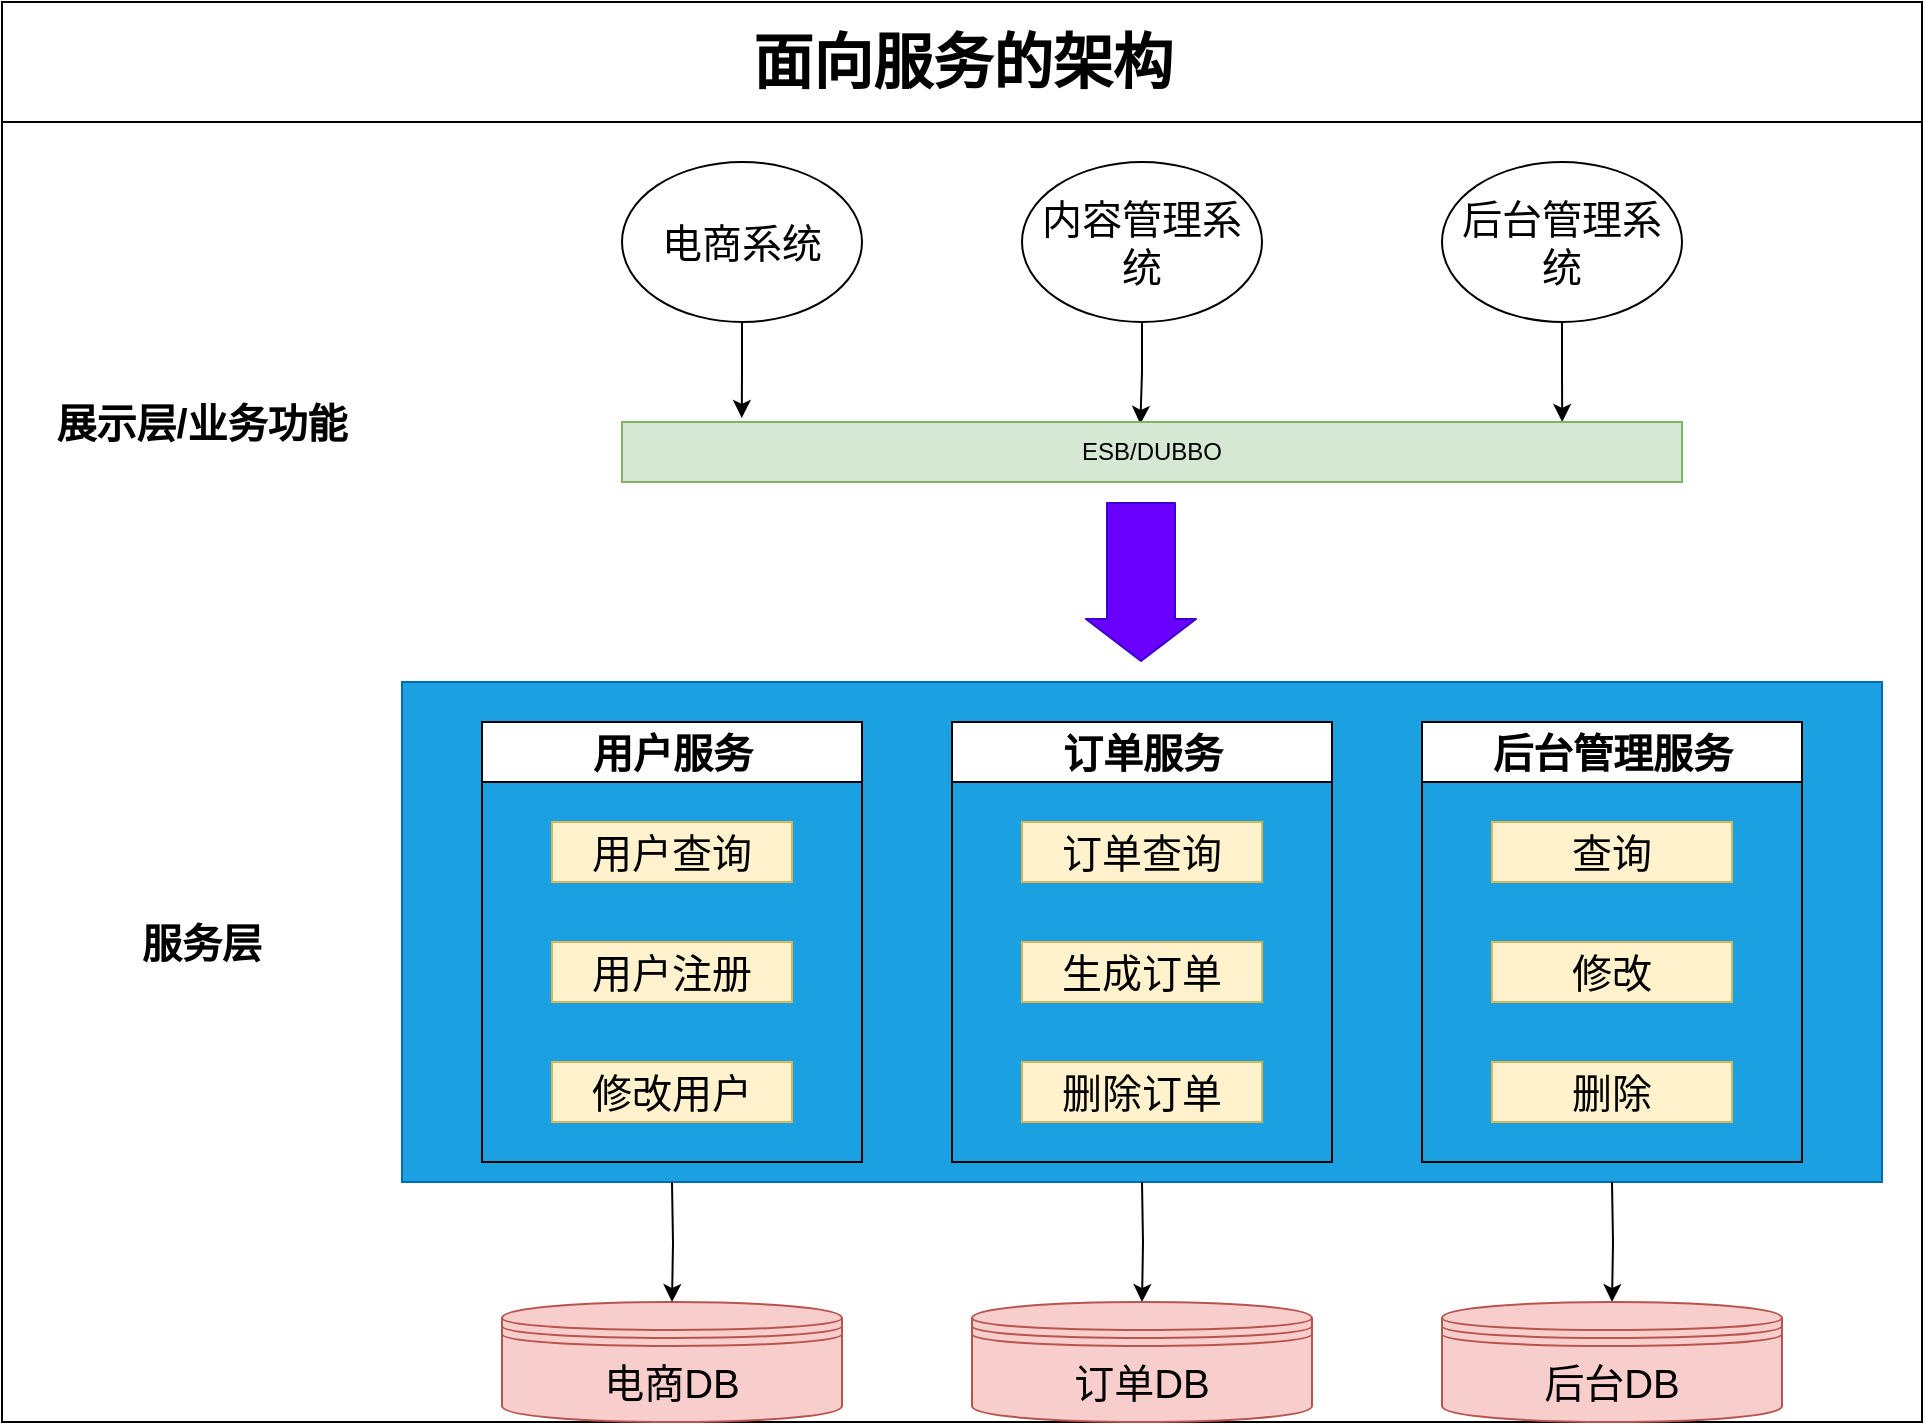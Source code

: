<mxfile version="14.4.2" type="github">
  <diagram id="m9XSIq1BusQuQHjPRnI9" name="Page-1">
    <mxGraphModel dx="2272" dy="706" grid="1" gridSize="10" guides="1" tooltips="1" connect="1" arrows="1" fold="1" page="1" pageScale="1" pageWidth="850" pageHeight="1100" math="0" shadow="0">
      <root>
        <mxCell id="0" />
        <mxCell id="1" parent="0" />
        <mxCell id="cEs8dwnHzc24OYnDXXI1-16" value="面向服务的架构" style="swimlane;html=1;startSize=60;horizontal=1;containerType=tree;newEdgeStyle={&quot;edgeStyle&quot;:&quot;elbowEdgeStyle&quot;,&quot;startArrow&quot;:&quot;none&quot;,&quot;endArrow&quot;:&quot;none&quot;};fontSize=30;fontStyle=1" vertex="1" parent="1">
          <mxGeometry x="-60" y="90" width="960" height="710" as="geometry" />
        </mxCell>
        <mxCell id="cEs8dwnHzc24OYnDXXI1-22" style="edgeStyle=orthogonalEdgeStyle;rounded=0;orthogonalLoop=1;jettySize=auto;html=1;entryX=0.489;entryY=0.033;entryDx=0;entryDy=0;entryPerimeter=0;" edge="1" parent="cEs8dwnHzc24OYnDXXI1-16" source="cEs8dwnHzc24OYnDXXI1-1" target="cEs8dwnHzc24OYnDXXI1-19">
          <mxGeometry relative="1" as="geometry" />
        </mxCell>
        <mxCell id="cEs8dwnHzc24OYnDXXI1-1" value="内容管理系统" style="ellipse;whiteSpace=wrap;html=1;fontSize=20;" vertex="1" parent="cEs8dwnHzc24OYnDXXI1-16">
          <mxGeometry x="510" y="80" width="120" height="80" as="geometry" />
        </mxCell>
        <mxCell id="cEs8dwnHzc24OYnDXXI1-21" style="edgeStyle=orthogonalEdgeStyle;rounded=0;orthogonalLoop=1;jettySize=auto;html=1;entryX=0.113;entryY=-0.067;entryDx=0;entryDy=0;entryPerimeter=0;" edge="1" parent="cEs8dwnHzc24OYnDXXI1-16" source="cEs8dwnHzc24OYnDXXI1-2" target="cEs8dwnHzc24OYnDXXI1-19">
          <mxGeometry relative="1" as="geometry" />
        </mxCell>
        <mxCell id="cEs8dwnHzc24OYnDXXI1-2" value="电商系统" style="ellipse;whiteSpace=wrap;html=1;fontSize=20;" vertex="1" parent="cEs8dwnHzc24OYnDXXI1-16">
          <mxGeometry x="310" y="80" width="120" height="80" as="geometry" />
        </mxCell>
        <mxCell id="cEs8dwnHzc24OYnDXXI1-23" style="edgeStyle=orthogonalEdgeStyle;rounded=0;orthogonalLoop=1;jettySize=auto;html=1;entryX=0.887;entryY=0;entryDx=0;entryDy=0;entryPerimeter=0;" edge="1" parent="cEs8dwnHzc24OYnDXXI1-16" source="cEs8dwnHzc24OYnDXXI1-3" target="cEs8dwnHzc24OYnDXXI1-19">
          <mxGeometry relative="1" as="geometry" />
        </mxCell>
        <mxCell id="cEs8dwnHzc24OYnDXXI1-3" value="后台管理系统" style="ellipse;whiteSpace=wrap;html=1;fontSize=20;" vertex="1" parent="cEs8dwnHzc24OYnDXXI1-16">
          <mxGeometry x="720" y="80" width="120" height="80" as="geometry" />
        </mxCell>
        <mxCell id="cEs8dwnHzc24OYnDXXI1-19" value="ESB/DUBBO" style="rounded=0;whiteSpace=wrap;html=1;fillColor=#d5e8d4;strokeColor=#82b366;" vertex="1" parent="cEs8dwnHzc24OYnDXXI1-16">
          <mxGeometry x="310" y="210" width="530" height="30" as="geometry" />
        </mxCell>
        <mxCell id="cEs8dwnHzc24OYnDXXI1-68" value="" style="shape=flexArrow;endArrow=classic;html=1;fontSize=20;width=34;endSize=6.67;fillColor=#6a00ff;strokeColor=#3700CC;" edge="1" parent="cEs8dwnHzc24OYnDXXI1-16">
          <mxGeometry width="50" height="50" relative="1" as="geometry">
            <mxPoint x="569.5" y="250" as="sourcePoint" />
            <mxPoint x="569.5" y="330" as="targetPoint" />
          </mxGeometry>
        </mxCell>
        <mxCell id="cEs8dwnHzc24OYnDXXI1-67" value="" style="rounded=0;whiteSpace=wrap;html=1;fontSize=20;fillColor=#1ba1e2;strokeColor=#006EAF;fontColor=#ffffff;" vertex="1" parent="cEs8dwnHzc24OYnDXXI1-16">
          <mxGeometry x="200" y="340" width="740" height="250" as="geometry" />
        </mxCell>
        <mxCell id="cEs8dwnHzc24OYnDXXI1-33" value="用户服务" style="swimlane;html=1;startSize=30;horizontal=1;containerType=tree;newEdgeStyle={&quot;edgeStyle&quot;:&quot;elbowEdgeStyle&quot;,&quot;startArrow&quot;:&quot;none&quot;,&quot;endArrow&quot;:&quot;none&quot;};fontSize=20;" vertex="1" parent="cEs8dwnHzc24OYnDXXI1-16">
          <mxGeometry x="240" y="360" width="190" height="220" as="geometry" />
        </mxCell>
        <mxCell id="cEs8dwnHzc24OYnDXXI1-41" value="用户查询" style="rounded=0;whiteSpace=wrap;html=1;fillColor=#fff2cc;strokeColor=#d6b656;fontSize=20;" vertex="1" parent="cEs8dwnHzc24OYnDXXI1-33">
          <mxGeometry x="35" y="50" width="120" height="30" as="geometry" />
        </mxCell>
        <mxCell id="cEs8dwnHzc24OYnDXXI1-42" value="用户注册" style="rounded=0;whiteSpace=wrap;html=1;fillColor=#fff2cc;strokeColor=#d6b656;fontSize=20;" vertex="1" parent="cEs8dwnHzc24OYnDXXI1-33">
          <mxGeometry x="35" y="110" width="120" height="30" as="geometry" />
        </mxCell>
        <mxCell id="cEs8dwnHzc24OYnDXXI1-43" value="修改用户" style="rounded=0;whiteSpace=wrap;html=1;fillColor=#fff2cc;strokeColor=#d6b656;fontSize=20;" vertex="1" parent="cEs8dwnHzc24OYnDXXI1-33">
          <mxGeometry x="35" y="170" width="120" height="30" as="geometry" />
        </mxCell>
        <mxCell id="cEs8dwnHzc24OYnDXXI1-66" style="edgeStyle=orthogonalEdgeStyle;rounded=0;orthogonalLoop=1;jettySize=auto;html=1;entryX=0.5;entryY=0;entryDx=0;entryDy=0;fontSize=20;" edge="1" parent="cEs8dwnHzc24OYnDXXI1-16" target="cEs8dwnHzc24OYnDXXI1-62">
          <mxGeometry relative="1" as="geometry">
            <mxPoint x="805" y="590" as="sourcePoint" />
          </mxGeometry>
        </mxCell>
        <mxCell id="cEs8dwnHzc24OYnDXXI1-52" value="后台管理服务" style="swimlane;html=1;startSize=30;horizontal=1;containerType=tree;newEdgeStyle={&quot;edgeStyle&quot;:&quot;elbowEdgeStyle&quot;,&quot;startArrow&quot;:&quot;none&quot;,&quot;endArrow&quot;:&quot;none&quot;};fontSize=20;" vertex="1" parent="cEs8dwnHzc24OYnDXXI1-16">
          <mxGeometry x="710" y="360" width="190" height="220" as="geometry" />
        </mxCell>
        <mxCell id="cEs8dwnHzc24OYnDXXI1-53" value="查询" style="rounded=0;whiteSpace=wrap;html=1;fillColor=#fff2cc;strokeColor=#d6b656;fontSize=20;" vertex="1" parent="cEs8dwnHzc24OYnDXXI1-52">
          <mxGeometry x="35" y="50" width="120" height="30" as="geometry" />
        </mxCell>
        <mxCell id="cEs8dwnHzc24OYnDXXI1-54" value="修改" style="rounded=0;whiteSpace=wrap;html=1;fillColor=#fff2cc;strokeColor=#d6b656;fontSize=20;" vertex="1" parent="cEs8dwnHzc24OYnDXXI1-52">
          <mxGeometry x="35" y="110" width="120" height="30" as="geometry" />
        </mxCell>
        <mxCell id="cEs8dwnHzc24OYnDXXI1-55" value="删除" style="rounded=0;whiteSpace=wrap;html=1;fillColor=#fff2cc;strokeColor=#d6b656;fontSize=20;" vertex="1" parent="cEs8dwnHzc24OYnDXXI1-52">
          <mxGeometry x="35" y="170" width="120" height="30" as="geometry" />
        </mxCell>
        <mxCell id="cEs8dwnHzc24OYnDXXI1-65" style="edgeStyle=orthogonalEdgeStyle;rounded=0;orthogonalLoop=1;jettySize=auto;html=1;fontSize=20;" edge="1" parent="cEs8dwnHzc24OYnDXXI1-16" target="cEs8dwnHzc24OYnDXXI1-61">
          <mxGeometry relative="1" as="geometry">
            <mxPoint x="570" y="590" as="sourcePoint" />
          </mxGeometry>
        </mxCell>
        <mxCell id="cEs8dwnHzc24OYnDXXI1-56" value="订单服务" style="swimlane;html=1;startSize=30;horizontal=1;containerType=tree;newEdgeStyle={&quot;edgeStyle&quot;:&quot;elbowEdgeStyle&quot;,&quot;startArrow&quot;:&quot;none&quot;,&quot;endArrow&quot;:&quot;none&quot;};fontSize=20;" vertex="1" parent="cEs8dwnHzc24OYnDXXI1-16">
          <mxGeometry x="475" y="360" width="190" height="220" as="geometry" />
        </mxCell>
        <mxCell id="cEs8dwnHzc24OYnDXXI1-57" value="订单查询" style="rounded=0;whiteSpace=wrap;html=1;fillColor=#fff2cc;strokeColor=#d6b656;fontSize=20;" vertex="1" parent="cEs8dwnHzc24OYnDXXI1-56">
          <mxGeometry x="35" y="50" width="120" height="30" as="geometry" />
        </mxCell>
        <mxCell id="cEs8dwnHzc24OYnDXXI1-58" value="生成订单" style="rounded=0;whiteSpace=wrap;html=1;fillColor=#fff2cc;strokeColor=#d6b656;fontSize=20;" vertex="1" parent="cEs8dwnHzc24OYnDXXI1-56">
          <mxGeometry x="35" y="110" width="120" height="30" as="geometry" />
        </mxCell>
        <mxCell id="cEs8dwnHzc24OYnDXXI1-59" value="删除订单" style="rounded=0;whiteSpace=wrap;html=1;fillColor=#fff2cc;strokeColor=#d6b656;fontSize=20;" vertex="1" parent="cEs8dwnHzc24OYnDXXI1-56">
          <mxGeometry x="35" y="170" width="120" height="30" as="geometry" />
        </mxCell>
        <mxCell id="cEs8dwnHzc24OYnDXXI1-60" value="电商DB" style="shape=datastore;whiteSpace=wrap;html=1;fontSize=20;fillColor=#f8cecc;strokeColor=#b85450;" vertex="1" parent="cEs8dwnHzc24OYnDXXI1-16">
          <mxGeometry x="250" y="650" width="170" height="60" as="geometry" />
        </mxCell>
        <mxCell id="cEs8dwnHzc24OYnDXXI1-61" value="订单DB" style="shape=datastore;whiteSpace=wrap;html=1;fontSize=20;fillColor=#f8cecc;strokeColor=#b85450;" vertex="1" parent="cEs8dwnHzc24OYnDXXI1-16">
          <mxGeometry x="485" y="650" width="170" height="60" as="geometry" />
        </mxCell>
        <mxCell id="cEs8dwnHzc24OYnDXXI1-62" value="后台DB" style="shape=datastore;whiteSpace=wrap;html=1;fontSize=20;fillColor=#f8cecc;strokeColor=#b85450;" vertex="1" parent="cEs8dwnHzc24OYnDXXI1-16">
          <mxGeometry x="720" y="650" width="170" height="60" as="geometry" />
        </mxCell>
        <mxCell id="cEs8dwnHzc24OYnDXXI1-64" style="edgeStyle=orthogonalEdgeStyle;rounded=0;orthogonalLoop=1;jettySize=auto;html=1;entryX=0.5;entryY=0;entryDx=0;entryDy=0;fontSize=20;" edge="1" parent="cEs8dwnHzc24OYnDXXI1-16" target="cEs8dwnHzc24OYnDXXI1-60">
          <mxGeometry relative="1" as="geometry">
            <mxPoint x="335" y="590" as="sourcePoint" />
          </mxGeometry>
        </mxCell>
        <mxCell id="cEs8dwnHzc24OYnDXXI1-18" value="&lt;font style=&quot;font-size: 20px;&quot;&gt;展示层/业务功能&lt;/font&gt;" style="rounded=0;whiteSpace=wrap;html=1;fontSize=20;fontStyle=1;strokeColor=none;" vertex="1" parent="cEs8dwnHzc24OYnDXXI1-16">
          <mxGeometry x="20" y="180" width="160" height="60" as="geometry" />
        </mxCell>
        <mxCell id="cEs8dwnHzc24OYnDXXI1-17" value="&lt;font style=&quot;font-size: 20px&quot;&gt;服务层&lt;/font&gt;" style="rounded=0;whiteSpace=wrap;html=1;fontSize=20;fontStyle=1;strokeColor=none;" vertex="1" parent="cEs8dwnHzc24OYnDXXI1-16">
          <mxGeometry x="20" y="440" width="160" height="60" as="geometry" />
        </mxCell>
      </root>
    </mxGraphModel>
  </diagram>
</mxfile>
